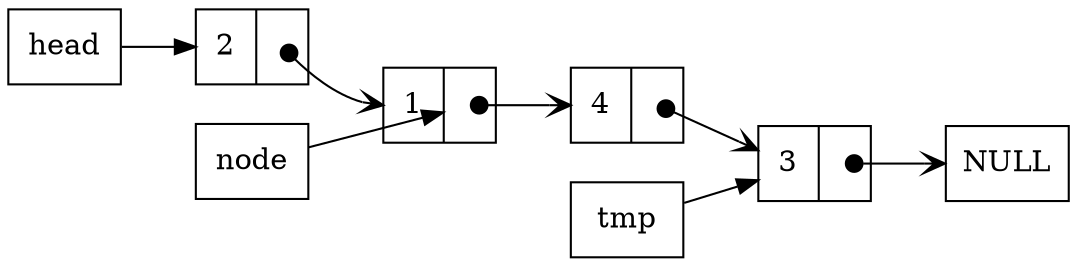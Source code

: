digraph swap {
        rankdir=LR;
        node [shape=record];
        head [label= "head"];

        n1 [label="{ <data> 1 | <ref>  }"];
        n2 [label="{ <data> 2 | <ref>  }"];
        n3 [label="{ <data> 3 | <ref>  }"];
        n4 [label="{ <data> 4 | <ref>  }"];
        n [label="node"]
        t [label="tmp"]
        n -> n1:ref:c;
        t -> n3;
        head-> n2;

        n1:ref:c -> n4:data [arrowhead=vee, arrowtail=dot, dir=both, tailclip=false];
        n2:ref:c -> n1:data [arrowhead=vee, arrowtail=dot, dir=both, tailclip=false];
        n3:ref:c -> NULL [arrowhead=vee, arrowtail=dot, dir=both, tailclip=false];
        n4:ref:c -> n3:data:c      [arrowhead=vee, arrowtail=dot, dir=both, tailclip=false];
}

